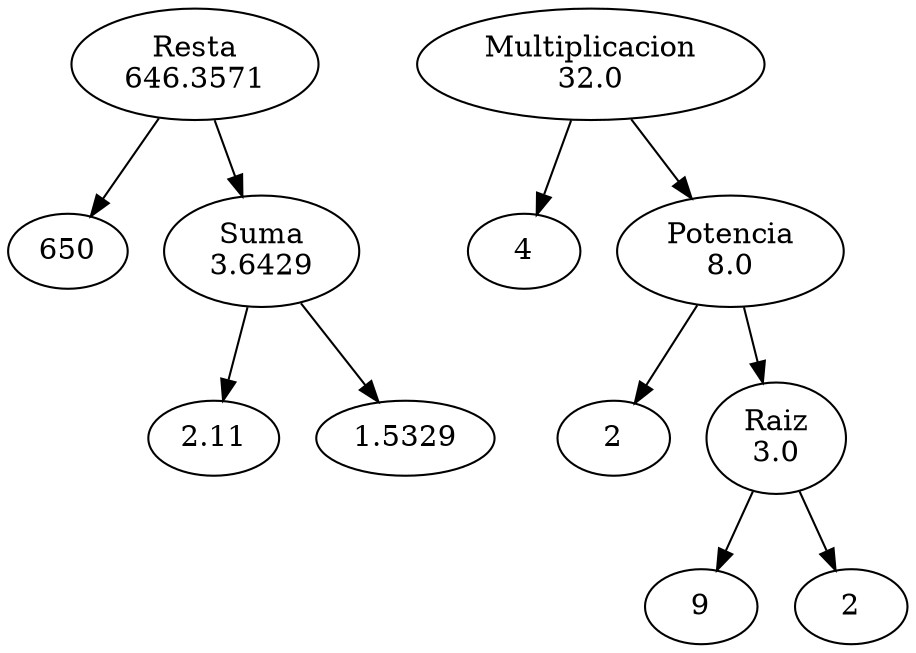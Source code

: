 digraph grafo{
nodo_0_0[label="Resta\n646.3571"];
nodo_0_1_left[label="650"];
nodo_0_0 -> nodo_0_1_left;
nodo_0_1_right[label="Suma\n3.6429"];
nodo_0_2_right_left[label="2.11"];
nodo_0_1_right -> nodo_0_2_right_left;
nodo_0_2_right_right[label="1.5329"];
nodo_0_1_right -> nodo_0_2_right_right;
nodo_0_0 -> nodo_0_1_right;
nodo_1_0[label="Multiplicacion\n32.0"];
nodo_1_1_left[label="4"];
nodo_1_0 -> nodo_1_1_left;
nodo_1_1_right[label="Potencia\n8.0"];
nodo_1_2_right_left[label="2"];
nodo_1_1_right -> nodo_1_2_right_left;
nodo_1_2_right_right[label="Raiz\n3.0"];
nodo_1_3_right_right_left[label="9"];
nodo_1_2_right_right -> nodo_1_3_right_right_left;
nodo_1_3_right_right_right[label="2"];
nodo_1_2_right_right -> nodo_1_3_right_right_right;
nodo_1_1_right -> nodo_1_2_right_right;
nodo_1_0 -> nodo_1_1_right;
}